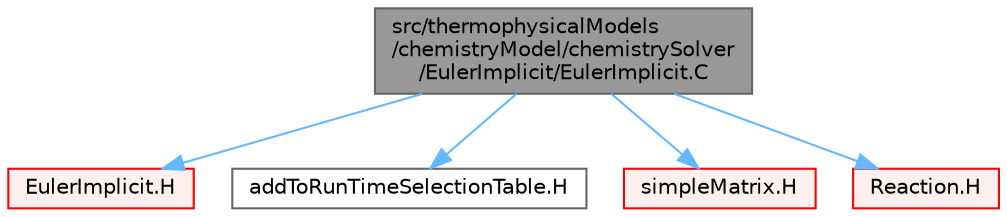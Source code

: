 digraph "src/thermophysicalModels/chemistryModel/chemistrySolver/EulerImplicit/EulerImplicit.C"
{
 // LATEX_PDF_SIZE
  bgcolor="transparent";
  edge [fontname=Helvetica,fontsize=10,labelfontname=Helvetica,labelfontsize=10];
  node [fontname=Helvetica,fontsize=10,shape=box,height=0.2,width=0.4];
  Node1 [id="Node000001",label="src/thermophysicalModels\l/chemistryModel/chemistrySolver\l/EulerImplicit/EulerImplicit.C",height=0.2,width=0.4,color="gray40", fillcolor="grey60", style="filled", fontcolor="black",tooltip=" "];
  Node1 -> Node2 [id="edge1_Node000001_Node000002",color="steelblue1",style="solid",tooltip=" "];
  Node2 [id="Node000002",label="EulerImplicit.H",height=0.2,width=0.4,color="red", fillcolor="#FFF0F0", style="filled",URL="$EulerImplicit_8H.html",tooltip=" "];
  Node1 -> Node186 [id="edge2_Node000001_Node000186",color="steelblue1",style="solid",tooltip=" "];
  Node186 [id="Node000186",label="addToRunTimeSelectionTable.H",height=0.2,width=0.4,color="grey40", fillcolor="white", style="filled",URL="$addToRunTimeSelectionTable_8H.html",tooltip="Macros for easy insertion into run-time selection tables."];
  Node1 -> Node187 [id="edge3_Node000001_Node000187",color="steelblue1",style="solid",tooltip=" "];
  Node187 [id="Node000187",label="simpleMatrix.H",height=0.2,width=0.4,color="red", fillcolor="#FFF0F0", style="filled",URL="$simpleMatrix_8H.html",tooltip=" "];
  Node1 -> Node211 [id="edge4_Node000001_Node000211",color="steelblue1",style="solid",tooltip=" "];
  Node211 [id="Node000211",label="Reaction.H",height=0.2,width=0.4,color="red", fillcolor="#FFF0F0", style="filled",URL="$Reaction_8H.html",tooltip=" "];
}
